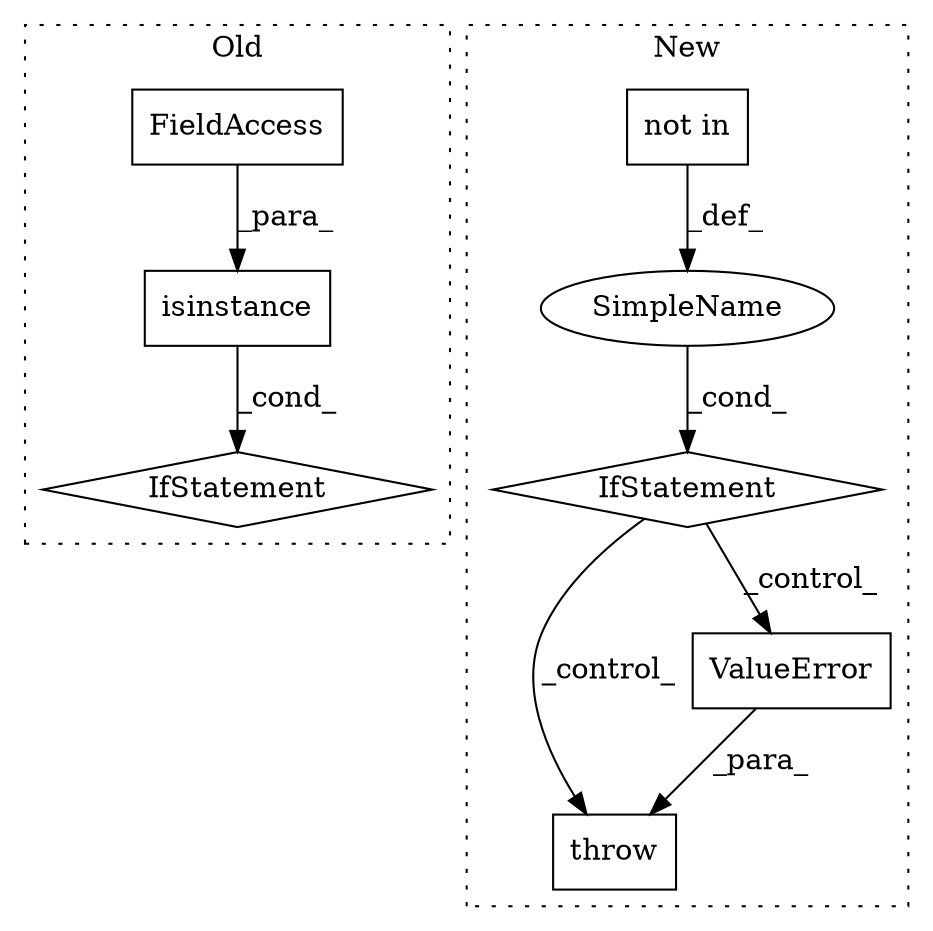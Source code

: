 digraph G {
subgraph cluster0 {
1 [label="isinstance" a="32" s="43435,43478" l="11,1" shape="box"];
4 [label="IfStatement" a="25" s="43430,43504" l="4,2" shape="diamond"];
5 [label="FieldAccess" a="22" s="43462" l="16" shape="box"];
label = "Old";
style="dotted";
}
subgraph cluster1 {
2 [label="not in" a="108" s="39677" l="41" shape="box"];
3 [label="IfStatement" a="25" s="39669,39718" l="8,2" shape="diamond"];
6 [label="SimpleName" a="42" s="" l="" shape="ellipse"];
7 [label="throw" a="53" s="39728" l="6" shape="box"];
8 [label="ValueError" a="32" s="39734,39836" l="11,1" shape="box"];
label = "New";
style="dotted";
}
1 -> 4 [label="_cond_"];
2 -> 6 [label="_def_"];
3 -> 7 [label="_control_"];
3 -> 8 [label="_control_"];
5 -> 1 [label="_para_"];
6 -> 3 [label="_cond_"];
8 -> 7 [label="_para_"];
}
